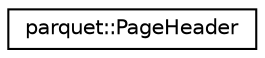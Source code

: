 digraph "Graphical Class Hierarchy"
{
  edge [fontname="Helvetica",fontsize="10",labelfontname="Helvetica",labelfontsize="10"];
  node [fontname="Helvetica",fontsize="10",shape=record];
  rankdir="LR";
  Node0 [label="parquet::PageHeader",height=0.2,width=0.4,color="black", fillcolor="white", style="filled",URL="$structparquet_1_1PageHeader.html",tooltip="Thrift-derived struct describing the page header. "];
}
